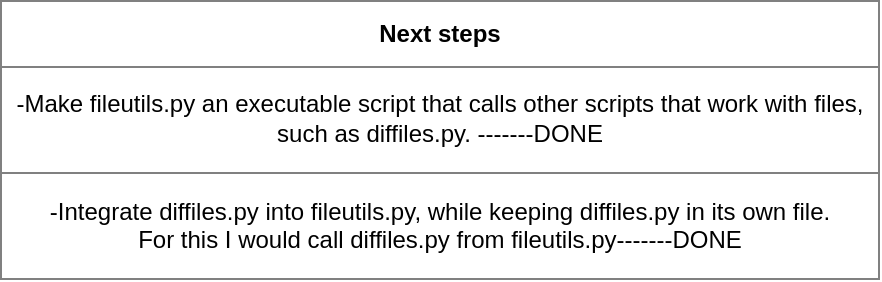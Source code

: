 <mxfile>
    <diagram id="wJ1MSoHsr8NN1MNsFsNg" name="Page-1">
        <mxGraphModel dx="386" dy="424" grid="1" gridSize="10" guides="1" tooltips="1" connect="1" arrows="1" fold="1" page="1" pageScale="1" pageWidth="850" pageHeight="1100" math="0" shadow="0">
            <root>
                <mxCell id="0"/>
                <mxCell id="1" parent="0"/>
                <mxCell id="3" value="&lt;table border=&quot;1&quot; width=&quot;100%&quot; cellpadding=&quot;4&quot; style=&quot;width: 100% ; height: 100% ; border-collapse: collapse&quot;&gt;&lt;tbody&gt;&lt;tr&gt;&lt;th align=&quot;center&quot;&gt;&lt;b&gt;Next steps&lt;/b&gt;&lt;/th&gt;&lt;/tr&gt;&lt;tr&gt;&lt;td align=&quot;center&quot;&gt;-Make fileutils.py an executable script that calls other scripts that work with files,&lt;br&gt;such as diffiles.py. -------DONE&lt;br&gt;&lt;/td&gt;&lt;/tr&gt;&lt;tr&gt;&lt;td align=&quot;center&quot;&gt;-Integrate diffiles.py into fileutils.py, while keeping diffiles.py in its own file.&lt;br&gt;For this I would call diffiles.py from fileutils.py-------DONE&lt;/td&gt;&lt;/tr&gt;&lt;/tbody&gt;&lt;/table&gt;" style="text;html=1;strokeColor=none;fillColor=none;overflow=fill;" parent="1" vertex="1">
                    <mxGeometry x="30" y="50" width="440" height="140" as="geometry"/>
                </mxCell>
            </root>
        </mxGraphModel>
    </diagram>
</mxfile>